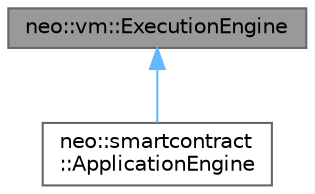 digraph "neo::vm::ExecutionEngine"
{
 // LATEX_PDF_SIZE
  bgcolor="transparent";
  edge [fontname=Helvetica,fontsize=10,labelfontname=Helvetica,labelfontsize=10];
  node [fontname=Helvetica,fontsize=10,shape=box,height=0.2,width=0.4];
  Node1 [id="Node000001",label="neo::vm::ExecutionEngine",height=0.2,width=0.4,color="gray40", fillcolor="grey60", style="filled", fontcolor="black",tooltip="Represents an execution engine."];
  Node1 -> Node2 [id="edge1_Node000001_Node000002",dir="back",color="steelblue1",style="solid",tooltip=" "];
  Node2 [id="Node000002",label="neo::smartcontract\l::ApplicationEngine",height=0.2,width=0.4,color="gray40", fillcolor="white", style="filled",URL="$classneo_1_1smartcontract_1_1_application_engine.html",tooltip="Represents an application engine."];
}
